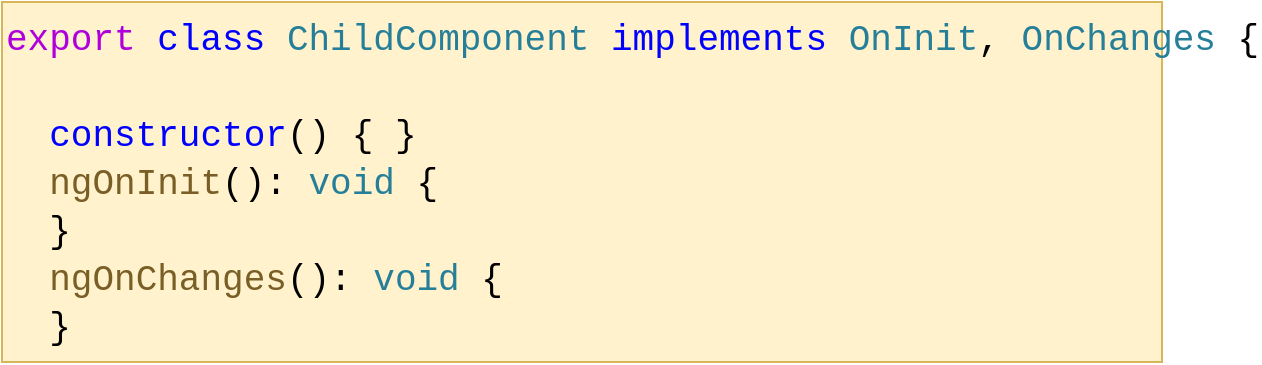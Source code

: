 <mxfile version="14.7.6" type="device"><diagram id="rs47MZBdiqID_HXAhMCf" name="Page-1"><mxGraphModel dx="868" dy="492" grid="1" gridSize="10" guides="1" tooltips="1" connect="1" arrows="1" fold="1" page="1" pageScale="1" pageWidth="850" pageHeight="1100" math="0" shadow="0"><root><mxCell id="0"/><mxCell id="1" parent="0"/><mxCell id="HOYNQZl5QfL2oSvkyfEH-20" value="&lt;div style=&quot;color: rgb(0, 0, 0); font-family: consolas, &amp;quot;courier new&amp;quot;, monospace; font-weight: normal; font-size: 18px; line-height: 24px;&quot;&gt;&lt;div&gt;&lt;span style=&quot;color: #af00db&quot;&gt;export&lt;/span&gt;&lt;span style=&quot;color: #000000&quot;&gt;&amp;nbsp;&lt;/span&gt;&lt;span style=&quot;color: #0000ff&quot;&gt;class&lt;/span&gt;&lt;span style=&quot;color: #000000&quot;&gt;&amp;nbsp;&lt;/span&gt;&lt;span style=&quot;color: #267f99&quot;&gt;ChildComponent&lt;/span&gt;&lt;span style=&quot;color: #000000&quot;&gt;&amp;nbsp;&lt;/span&gt;&lt;span style=&quot;color: #0000ff&quot;&gt;implements&lt;/span&gt;&lt;span style=&quot;color: #000000&quot;&gt;&amp;nbsp;&lt;/span&gt;&lt;span style=&quot;color: #267f99&quot;&gt;OnInit&lt;/span&gt;&lt;span style=&quot;color: #000000&quot;&gt;,&amp;nbsp;&lt;/span&gt;&lt;span style=&quot;color: #267f99&quot;&gt;OnChanges&lt;/span&gt;&lt;span style=&quot;color: #000000&quot;&gt;&amp;nbsp;{&lt;/span&gt;&lt;/div&gt;&lt;br&gt;&lt;div&gt;&lt;span style=&quot;color: #000000&quot;&gt;&amp;nbsp;&amp;nbsp;&lt;/span&gt;&lt;span style=&quot;color: #0000ff&quot;&gt;constructor&lt;/span&gt;&lt;span style=&quot;color: #000000&quot;&gt;()&amp;nbsp;{&amp;nbsp;}&lt;/span&gt;&lt;/div&gt;&lt;div&gt;&lt;span style=&quot;color: #000000&quot;&gt;&amp;nbsp;&amp;nbsp;&lt;/span&gt;&lt;span style=&quot;color: #795e26&quot;&gt;ngOnInit&lt;/span&gt;&lt;span style=&quot;color: #000000&quot;&gt;():&amp;nbsp;&lt;/span&gt;&lt;span style=&quot;color: #267f99&quot;&gt;void&lt;/span&gt;&lt;span style=&quot;color: #000000&quot;&gt;&amp;nbsp;{&lt;/span&gt;&lt;/div&gt;&lt;div&gt;&lt;span style=&quot;color: #000000&quot;&gt;&amp;nbsp;&amp;nbsp;}&lt;/span&gt;&lt;/div&gt;&lt;div&gt;&lt;span style=&quot;color: #000000&quot;&gt;&amp;nbsp;&amp;nbsp;&lt;/span&gt;&lt;span style=&quot;color: #795e26&quot;&gt;ngOnChanges&lt;/span&gt;&lt;span style=&quot;color: #000000&quot;&gt;():&amp;nbsp;&lt;/span&gt;&lt;span style=&quot;color: #267f99&quot;&gt;void&lt;/span&gt;&lt;span style=&quot;color: #000000&quot;&gt;&amp;nbsp;{&lt;/span&gt;&lt;/div&gt;&lt;div&gt;&lt;span style=&quot;color: #000000&quot;&gt;&amp;nbsp;&amp;nbsp;}&lt;/span&gt;&lt;/div&gt;&lt;/div&gt;" style="text;whiteSpace=wrap;html=1;fontSize=14;fillColor=#fff2cc;strokeColor=#d6b656;labelBackgroundColor=none;" vertex="1" parent="1"><mxGeometry x="110" y="110" width="580" height="180" as="geometry"/></mxCell></root></mxGraphModel></diagram></mxfile>